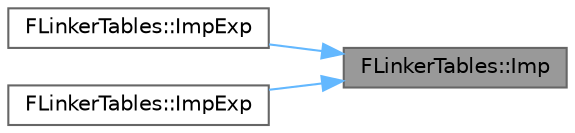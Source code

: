 digraph "FLinkerTables::Imp"
{
 // INTERACTIVE_SVG=YES
 // LATEX_PDF_SIZE
  bgcolor="transparent";
  edge [fontname=Helvetica,fontsize=10,labelfontname=Helvetica,labelfontsize=10];
  node [fontname=Helvetica,fontsize=10,shape=box,height=0.2,width=0.4];
  rankdir="RL";
  Node1 [id="Node000001",label="FLinkerTables::Imp",height=0.2,width=0.4,color="gray40", fillcolor="grey60", style="filled", fontcolor="black",tooltip="Check that this Index is non-null and an import and return an import."];
  Node1 -> Node2 [id="edge1_Node000001_Node000002",dir="back",color="steelblue1",style="solid",tooltip=" "];
  Node2 [id="Node000002",label="FLinkerTables::ImpExp",height=0.2,width=0.4,color="grey40", fillcolor="white", style="filled",URL="$dc/dc3/classFLinkerTables.html#a43c4f69bbfa9bcfb49e0524f2b48689b",tooltip="Check that this Index is non-null and return an import or export."];
  Node1 -> Node3 [id="edge2_Node000001_Node000003",dir="back",color="steelblue1",style="solid",tooltip=" "];
  Node3 [id="Node000003",label="FLinkerTables::ImpExp",height=0.2,width=0.4,color="grey40", fillcolor="white", style="filled",URL="$dc/dc3/classFLinkerTables.html#a0c09843d2343febad315da6ef66e77bf",tooltip="Check that this Index is non-null and return an import or export."];
}
